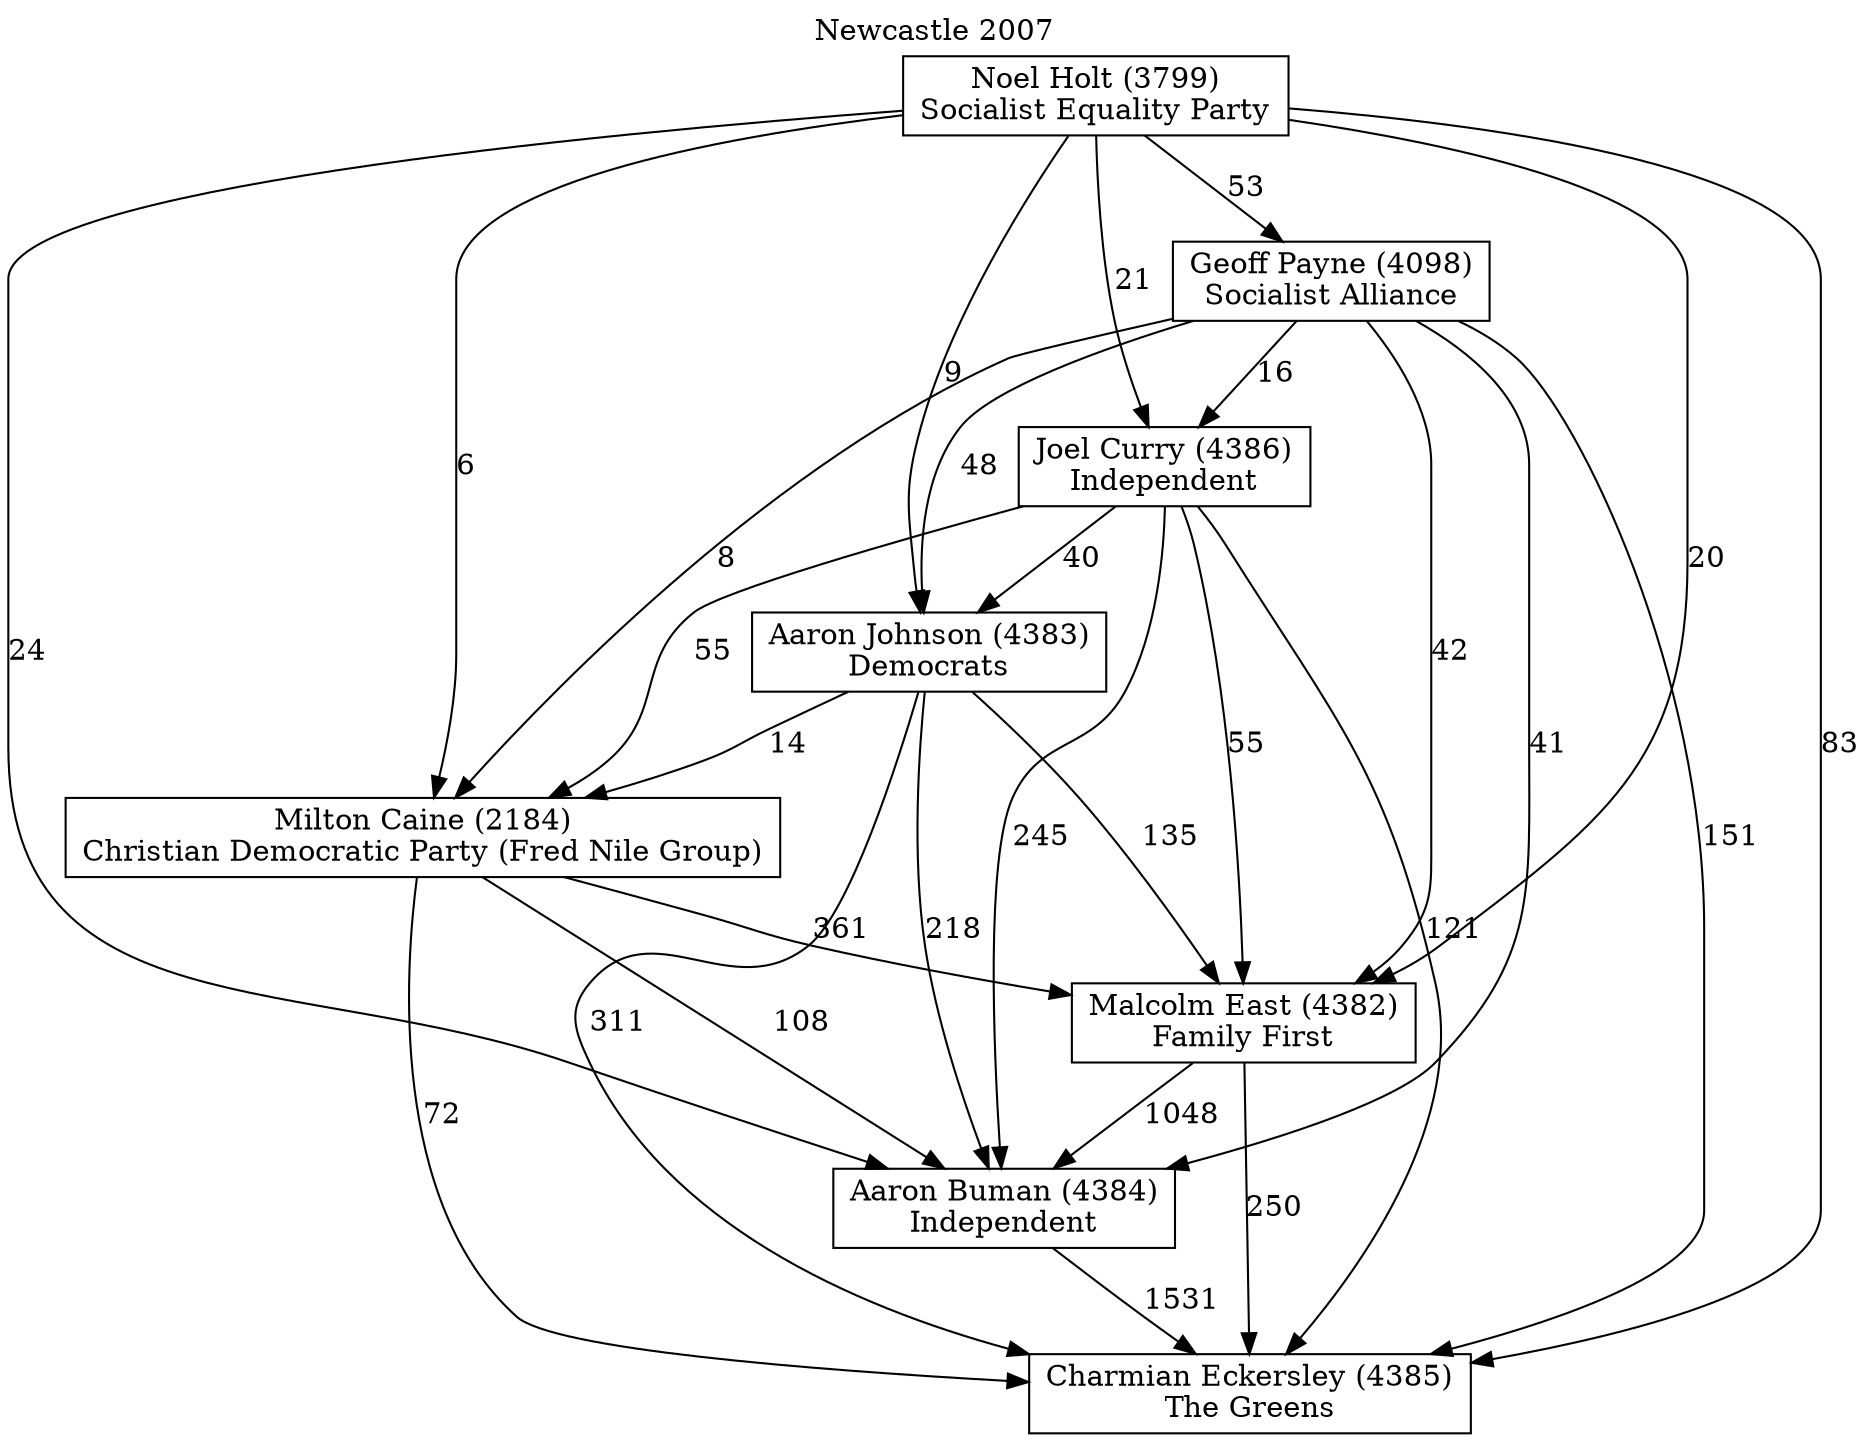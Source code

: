 // House preference flow
digraph "Charmian Eckersley (4385)_Newcastle_2007" {
	graph [label="Newcastle 2007" labelloc=t mclimit=10]
	node [shape=box]
	"Charmian Eckersley (4385)" [label="Charmian Eckersley (4385)
The Greens"]
	"Aaron Buman (4384)" [label="Aaron Buman (4384)
Independent"]
	"Malcolm East (4382)" [label="Malcolm East (4382)
Family First"]
	"Milton Caine (2184)" [label="Milton Caine (2184)
Christian Democratic Party (Fred Nile Group)"]
	"Aaron Johnson (4383)" [label="Aaron Johnson (4383)
Democrats"]
	"Joel Curry (4386)" [label="Joel Curry (4386)
Independent"]
	"Geoff Payne (4098)" [label="Geoff Payne (4098)
Socialist Alliance"]
	"Noel Holt (3799)" [label="Noel Holt (3799)
Socialist Equality Party"]
	"Charmian Eckersley (4385)" [label="Charmian Eckersley (4385)
The Greens"]
	"Malcolm East (4382)" [label="Malcolm East (4382)
Family First"]
	"Milton Caine (2184)" [label="Milton Caine (2184)
Christian Democratic Party (Fred Nile Group)"]
	"Aaron Johnson (4383)" [label="Aaron Johnson (4383)
Democrats"]
	"Joel Curry (4386)" [label="Joel Curry (4386)
Independent"]
	"Geoff Payne (4098)" [label="Geoff Payne (4098)
Socialist Alliance"]
	"Noel Holt (3799)" [label="Noel Holt (3799)
Socialist Equality Party"]
	"Charmian Eckersley (4385)" [label="Charmian Eckersley (4385)
The Greens"]
	"Milton Caine (2184)" [label="Milton Caine (2184)
Christian Democratic Party (Fred Nile Group)"]
	"Aaron Johnson (4383)" [label="Aaron Johnson (4383)
Democrats"]
	"Joel Curry (4386)" [label="Joel Curry (4386)
Independent"]
	"Geoff Payne (4098)" [label="Geoff Payne (4098)
Socialist Alliance"]
	"Noel Holt (3799)" [label="Noel Holt (3799)
Socialist Equality Party"]
	"Charmian Eckersley (4385)" [label="Charmian Eckersley (4385)
The Greens"]
	"Aaron Johnson (4383)" [label="Aaron Johnson (4383)
Democrats"]
	"Joel Curry (4386)" [label="Joel Curry (4386)
Independent"]
	"Geoff Payne (4098)" [label="Geoff Payne (4098)
Socialist Alliance"]
	"Noel Holt (3799)" [label="Noel Holt (3799)
Socialist Equality Party"]
	"Charmian Eckersley (4385)" [label="Charmian Eckersley (4385)
The Greens"]
	"Joel Curry (4386)" [label="Joel Curry (4386)
Independent"]
	"Geoff Payne (4098)" [label="Geoff Payne (4098)
Socialist Alliance"]
	"Noel Holt (3799)" [label="Noel Holt (3799)
Socialist Equality Party"]
	"Charmian Eckersley (4385)" [label="Charmian Eckersley (4385)
The Greens"]
	"Geoff Payne (4098)" [label="Geoff Payne (4098)
Socialist Alliance"]
	"Noel Holt (3799)" [label="Noel Holt (3799)
Socialist Equality Party"]
	"Charmian Eckersley (4385)" [label="Charmian Eckersley (4385)
The Greens"]
	"Noel Holt (3799)" [label="Noel Holt (3799)
Socialist Equality Party"]
	"Noel Holt (3799)" [label="Noel Holt (3799)
Socialist Equality Party"]
	"Geoff Payne (4098)" [label="Geoff Payne (4098)
Socialist Alliance"]
	"Noel Holt (3799)" [label="Noel Holt (3799)
Socialist Equality Party"]
	"Noel Holt (3799)" [label="Noel Holt (3799)
Socialist Equality Party"]
	"Joel Curry (4386)" [label="Joel Curry (4386)
Independent"]
	"Geoff Payne (4098)" [label="Geoff Payne (4098)
Socialist Alliance"]
	"Noel Holt (3799)" [label="Noel Holt (3799)
Socialist Equality Party"]
	"Joel Curry (4386)" [label="Joel Curry (4386)
Independent"]
	"Noel Holt (3799)" [label="Noel Holt (3799)
Socialist Equality Party"]
	"Noel Holt (3799)" [label="Noel Holt (3799)
Socialist Equality Party"]
	"Geoff Payne (4098)" [label="Geoff Payne (4098)
Socialist Alliance"]
	"Noel Holt (3799)" [label="Noel Holt (3799)
Socialist Equality Party"]
	"Noel Holt (3799)" [label="Noel Holt (3799)
Socialist Equality Party"]
	"Aaron Johnson (4383)" [label="Aaron Johnson (4383)
Democrats"]
	"Joel Curry (4386)" [label="Joel Curry (4386)
Independent"]
	"Geoff Payne (4098)" [label="Geoff Payne (4098)
Socialist Alliance"]
	"Noel Holt (3799)" [label="Noel Holt (3799)
Socialist Equality Party"]
	"Aaron Johnson (4383)" [label="Aaron Johnson (4383)
Democrats"]
	"Geoff Payne (4098)" [label="Geoff Payne (4098)
Socialist Alliance"]
	"Noel Holt (3799)" [label="Noel Holt (3799)
Socialist Equality Party"]
	"Aaron Johnson (4383)" [label="Aaron Johnson (4383)
Democrats"]
	"Noel Holt (3799)" [label="Noel Holt (3799)
Socialist Equality Party"]
	"Noel Holt (3799)" [label="Noel Holt (3799)
Socialist Equality Party"]
	"Geoff Payne (4098)" [label="Geoff Payne (4098)
Socialist Alliance"]
	"Noel Holt (3799)" [label="Noel Holt (3799)
Socialist Equality Party"]
	"Noel Holt (3799)" [label="Noel Holt (3799)
Socialist Equality Party"]
	"Joel Curry (4386)" [label="Joel Curry (4386)
Independent"]
	"Geoff Payne (4098)" [label="Geoff Payne (4098)
Socialist Alliance"]
	"Noel Holt (3799)" [label="Noel Holt (3799)
Socialist Equality Party"]
	"Joel Curry (4386)" [label="Joel Curry (4386)
Independent"]
	"Noel Holt (3799)" [label="Noel Holt (3799)
Socialist Equality Party"]
	"Noel Holt (3799)" [label="Noel Holt (3799)
Socialist Equality Party"]
	"Geoff Payne (4098)" [label="Geoff Payne (4098)
Socialist Alliance"]
	"Noel Holt (3799)" [label="Noel Holt (3799)
Socialist Equality Party"]
	"Noel Holt (3799)" [label="Noel Holt (3799)
Socialist Equality Party"]
	"Milton Caine (2184)" [label="Milton Caine (2184)
Christian Democratic Party (Fred Nile Group)"]
	"Aaron Johnson (4383)" [label="Aaron Johnson (4383)
Democrats"]
	"Joel Curry (4386)" [label="Joel Curry (4386)
Independent"]
	"Geoff Payne (4098)" [label="Geoff Payne (4098)
Socialist Alliance"]
	"Noel Holt (3799)" [label="Noel Holt (3799)
Socialist Equality Party"]
	"Milton Caine (2184)" [label="Milton Caine (2184)
Christian Democratic Party (Fred Nile Group)"]
	"Joel Curry (4386)" [label="Joel Curry (4386)
Independent"]
	"Geoff Payne (4098)" [label="Geoff Payne (4098)
Socialist Alliance"]
	"Noel Holt (3799)" [label="Noel Holt (3799)
Socialist Equality Party"]
	"Milton Caine (2184)" [label="Milton Caine (2184)
Christian Democratic Party (Fred Nile Group)"]
	"Geoff Payne (4098)" [label="Geoff Payne (4098)
Socialist Alliance"]
	"Noel Holt (3799)" [label="Noel Holt (3799)
Socialist Equality Party"]
	"Milton Caine (2184)" [label="Milton Caine (2184)
Christian Democratic Party (Fred Nile Group)"]
	"Noel Holt (3799)" [label="Noel Holt (3799)
Socialist Equality Party"]
	"Noel Holt (3799)" [label="Noel Holt (3799)
Socialist Equality Party"]
	"Geoff Payne (4098)" [label="Geoff Payne (4098)
Socialist Alliance"]
	"Noel Holt (3799)" [label="Noel Holt (3799)
Socialist Equality Party"]
	"Noel Holt (3799)" [label="Noel Holt (3799)
Socialist Equality Party"]
	"Joel Curry (4386)" [label="Joel Curry (4386)
Independent"]
	"Geoff Payne (4098)" [label="Geoff Payne (4098)
Socialist Alliance"]
	"Noel Holt (3799)" [label="Noel Holt (3799)
Socialist Equality Party"]
	"Joel Curry (4386)" [label="Joel Curry (4386)
Independent"]
	"Noel Holt (3799)" [label="Noel Holt (3799)
Socialist Equality Party"]
	"Noel Holt (3799)" [label="Noel Holt (3799)
Socialist Equality Party"]
	"Geoff Payne (4098)" [label="Geoff Payne (4098)
Socialist Alliance"]
	"Noel Holt (3799)" [label="Noel Holt (3799)
Socialist Equality Party"]
	"Noel Holt (3799)" [label="Noel Holt (3799)
Socialist Equality Party"]
	"Aaron Johnson (4383)" [label="Aaron Johnson (4383)
Democrats"]
	"Joel Curry (4386)" [label="Joel Curry (4386)
Independent"]
	"Geoff Payne (4098)" [label="Geoff Payne (4098)
Socialist Alliance"]
	"Noel Holt (3799)" [label="Noel Holt (3799)
Socialist Equality Party"]
	"Aaron Johnson (4383)" [label="Aaron Johnson (4383)
Democrats"]
	"Geoff Payne (4098)" [label="Geoff Payne (4098)
Socialist Alliance"]
	"Noel Holt (3799)" [label="Noel Holt (3799)
Socialist Equality Party"]
	"Aaron Johnson (4383)" [label="Aaron Johnson (4383)
Democrats"]
	"Noel Holt (3799)" [label="Noel Holt (3799)
Socialist Equality Party"]
	"Noel Holt (3799)" [label="Noel Holt (3799)
Socialist Equality Party"]
	"Geoff Payne (4098)" [label="Geoff Payne (4098)
Socialist Alliance"]
	"Noel Holt (3799)" [label="Noel Holt (3799)
Socialist Equality Party"]
	"Noel Holt (3799)" [label="Noel Holt (3799)
Socialist Equality Party"]
	"Joel Curry (4386)" [label="Joel Curry (4386)
Independent"]
	"Geoff Payne (4098)" [label="Geoff Payne (4098)
Socialist Alliance"]
	"Noel Holt (3799)" [label="Noel Holt (3799)
Socialist Equality Party"]
	"Joel Curry (4386)" [label="Joel Curry (4386)
Independent"]
	"Noel Holt (3799)" [label="Noel Holt (3799)
Socialist Equality Party"]
	"Noel Holt (3799)" [label="Noel Holt (3799)
Socialist Equality Party"]
	"Geoff Payne (4098)" [label="Geoff Payne (4098)
Socialist Alliance"]
	"Noel Holt (3799)" [label="Noel Holt (3799)
Socialist Equality Party"]
	"Noel Holt (3799)" [label="Noel Holt (3799)
Socialist Equality Party"]
	"Malcolm East (4382)" [label="Malcolm East (4382)
Family First"]
	"Milton Caine (2184)" [label="Milton Caine (2184)
Christian Democratic Party (Fred Nile Group)"]
	"Aaron Johnson (4383)" [label="Aaron Johnson (4383)
Democrats"]
	"Joel Curry (4386)" [label="Joel Curry (4386)
Independent"]
	"Geoff Payne (4098)" [label="Geoff Payne (4098)
Socialist Alliance"]
	"Noel Holt (3799)" [label="Noel Holt (3799)
Socialist Equality Party"]
	"Malcolm East (4382)" [label="Malcolm East (4382)
Family First"]
	"Aaron Johnson (4383)" [label="Aaron Johnson (4383)
Democrats"]
	"Joel Curry (4386)" [label="Joel Curry (4386)
Independent"]
	"Geoff Payne (4098)" [label="Geoff Payne (4098)
Socialist Alliance"]
	"Noel Holt (3799)" [label="Noel Holt (3799)
Socialist Equality Party"]
	"Malcolm East (4382)" [label="Malcolm East (4382)
Family First"]
	"Joel Curry (4386)" [label="Joel Curry (4386)
Independent"]
	"Geoff Payne (4098)" [label="Geoff Payne (4098)
Socialist Alliance"]
	"Noel Holt (3799)" [label="Noel Holt (3799)
Socialist Equality Party"]
	"Malcolm East (4382)" [label="Malcolm East (4382)
Family First"]
	"Geoff Payne (4098)" [label="Geoff Payne (4098)
Socialist Alliance"]
	"Noel Holt (3799)" [label="Noel Holt (3799)
Socialist Equality Party"]
	"Malcolm East (4382)" [label="Malcolm East (4382)
Family First"]
	"Noel Holt (3799)" [label="Noel Holt (3799)
Socialist Equality Party"]
	"Noel Holt (3799)" [label="Noel Holt (3799)
Socialist Equality Party"]
	"Geoff Payne (4098)" [label="Geoff Payne (4098)
Socialist Alliance"]
	"Noel Holt (3799)" [label="Noel Holt (3799)
Socialist Equality Party"]
	"Noel Holt (3799)" [label="Noel Holt (3799)
Socialist Equality Party"]
	"Joel Curry (4386)" [label="Joel Curry (4386)
Independent"]
	"Geoff Payne (4098)" [label="Geoff Payne (4098)
Socialist Alliance"]
	"Noel Holt (3799)" [label="Noel Holt (3799)
Socialist Equality Party"]
	"Joel Curry (4386)" [label="Joel Curry (4386)
Independent"]
	"Noel Holt (3799)" [label="Noel Holt (3799)
Socialist Equality Party"]
	"Noel Holt (3799)" [label="Noel Holt (3799)
Socialist Equality Party"]
	"Geoff Payne (4098)" [label="Geoff Payne (4098)
Socialist Alliance"]
	"Noel Holt (3799)" [label="Noel Holt (3799)
Socialist Equality Party"]
	"Noel Holt (3799)" [label="Noel Holt (3799)
Socialist Equality Party"]
	"Aaron Johnson (4383)" [label="Aaron Johnson (4383)
Democrats"]
	"Joel Curry (4386)" [label="Joel Curry (4386)
Independent"]
	"Geoff Payne (4098)" [label="Geoff Payne (4098)
Socialist Alliance"]
	"Noel Holt (3799)" [label="Noel Holt (3799)
Socialist Equality Party"]
	"Aaron Johnson (4383)" [label="Aaron Johnson (4383)
Democrats"]
	"Geoff Payne (4098)" [label="Geoff Payne (4098)
Socialist Alliance"]
	"Noel Holt (3799)" [label="Noel Holt (3799)
Socialist Equality Party"]
	"Aaron Johnson (4383)" [label="Aaron Johnson (4383)
Democrats"]
	"Noel Holt (3799)" [label="Noel Holt (3799)
Socialist Equality Party"]
	"Noel Holt (3799)" [label="Noel Holt (3799)
Socialist Equality Party"]
	"Geoff Payne (4098)" [label="Geoff Payne (4098)
Socialist Alliance"]
	"Noel Holt (3799)" [label="Noel Holt (3799)
Socialist Equality Party"]
	"Noel Holt (3799)" [label="Noel Holt (3799)
Socialist Equality Party"]
	"Joel Curry (4386)" [label="Joel Curry (4386)
Independent"]
	"Geoff Payne (4098)" [label="Geoff Payne (4098)
Socialist Alliance"]
	"Noel Holt (3799)" [label="Noel Holt (3799)
Socialist Equality Party"]
	"Joel Curry (4386)" [label="Joel Curry (4386)
Independent"]
	"Noel Holt (3799)" [label="Noel Holt (3799)
Socialist Equality Party"]
	"Noel Holt (3799)" [label="Noel Holt (3799)
Socialist Equality Party"]
	"Geoff Payne (4098)" [label="Geoff Payne (4098)
Socialist Alliance"]
	"Noel Holt (3799)" [label="Noel Holt (3799)
Socialist Equality Party"]
	"Noel Holt (3799)" [label="Noel Holt (3799)
Socialist Equality Party"]
	"Milton Caine (2184)" [label="Milton Caine (2184)
Christian Democratic Party (Fred Nile Group)"]
	"Aaron Johnson (4383)" [label="Aaron Johnson (4383)
Democrats"]
	"Joel Curry (4386)" [label="Joel Curry (4386)
Independent"]
	"Geoff Payne (4098)" [label="Geoff Payne (4098)
Socialist Alliance"]
	"Noel Holt (3799)" [label="Noel Holt (3799)
Socialist Equality Party"]
	"Milton Caine (2184)" [label="Milton Caine (2184)
Christian Democratic Party (Fred Nile Group)"]
	"Joel Curry (4386)" [label="Joel Curry (4386)
Independent"]
	"Geoff Payne (4098)" [label="Geoff Payne (4098)
Socialist Alliance"]
	"Noel Holt (3799)" [label="Noel Holt (3799)
Socialist Equality Party"]
	"Milton Caine (2184)" [label="Milton Caine (2184)
Christian Democratic Party (Fred Nile Group)"]
	"Geoff Payne (4098)" [label="Geoff Payne (4098)
Socialist Alliance"]
	"Noel Holt (3799)" [label="Noel Holt (3799)
Socialist Equality Party"]
	"Milton Caine (2184)" [label="Milton Caine (2184)
Christian Democratic Party (Fred Nile Group)"]
	"Noel Holt (3799)" [label="Noel Holt (3799)
Socialist Equality Party"]
	"Noel Holt (3799)" [label="Noel Holt (3799)
Socialist Equality Party"]
	"Geoff Payne (4098)" [label="Geoff Payne (4098)
Socialist Alliance"]
	"Noel Holt (3799)" [label="Noel Holt (3799)
Socialist Equality Party"]
	"Noel Holt (3799)" [label="Noel Holt (3799)
Socialist Equality Party"]
	"Joel Curry (4386)" [label="Joel Curry (4386)
Independent"]
	"Geoff Payne (4098)" [label="Geoff Payne (4098)
Socialist Alliance"]
	"Noel Holt (3799)" [label="Noel Holt (3799)
Socialist Equality Party"]
	"Joel Curry (4386)" [label="Joel Curry (4386)
Independent"]
	"Noel Holt (3799)" [label="Noel Holt (3799)
Socialist Equality Party"]
	"Noel Holt (3799)" [label="Noel Holt (3799)
Socialist Equality Party"]
	"Geoff Payne (4098)" [label="Geoff Payne (4098)
Socialist Alliance"]
	"Noel Holt (3799)" [label="Noel Holt (3799)
Socialist Equality Party"]
	"Noel Holt (3799)" [label="Noel Holt (3799)
Socialist Equality Party"]
	"Aaron Johnson (4383)" [label="Aaron Johnson (4383)
Democrats"]
	"Joel Curry (4386)" [label="Joel Curry (4386)
Independent"]
	"Geoff Payne (4098)" [label="Geoff Payne (4098)
Socialist Alliance"]
	"Noel Holt (3799)" [label="Noel Holt (3799)
Socialist Equality Party"]
	"Aaron Johnson (4383)" [label="Aaron Johnson (4383)
Democrats"]
	"Geoff Payne (4098)" [label="Geoff Payne (4098)
Socialist Alliance"]
	"Noel Holt (3799)" [label="Noel Holt (3799)
Socialist Equality Party"]
	"Aaron Johnson (4383)" [label="Aaron Johnson (4383)
Democrats"]
	"Noel Holt (3799)" [label="Noel Holt (3799)
Socialist Equality Party"]
	"Noel Holt (3799)" [label="Noel Holt (3799)
Socialist Equality Party"]
	"Geoff Payne (4098)" [label="Geoff Payne (4098)
Socialist Alliance"]
	"Noel Holt (3799)" [label="Noel Holt (3799)
Socialist Equality Party"]
	"Noel Holt (3799)" [label="Noel Holt (3799)
Socialist Equality Party"]
	"Joel Curry (4386)" [label="Joel Curry (4386)
Independent"]
	"Geoff Payne (4098)" [label="Geoff Payne (4098)
Socialist Alliance"]
	"Noel Holt (3799)" [label="Noel Holt (3799)
Socialist Equality Party"]
	"Joel Curry (4386)" [label="Joel Curry (4386)
Independent"]
	"Noel Holt (3799)" [label="Noel Holt (3799)
Socialist Equality Party"]
	"Noel Holt (3799)" [label="Noel Holt (3799)
Socialist Equality Party"]
	"Geoff Payne (4098)" [label="Geoff Payne (4098)
Socialist Alliance"]
	"Noel Holt (3799)" [label="Noel Holt (3799)
Socialist Equality Party"]
	"Noel Holt (3799)" [label="Noel Holt (3799)
Socialist Equality Party"]
	"Aaron Buman (4384)" [label="Aaron Buman (4384)
Independent"]
	"Malcolm East (4382)" [label="Malcolm East (4382)
Family First"]
	"Milton Caine (2184)" [label="Milton Caine (2184)
Christian Democratic Party (Fred Nile Group)"]
	"Aaron Johnson (4383)" [label="Aaron Johnson (4383)
Democrats"]
	"Joel Curry (4386)" [label="Joel Curry (4386)
Independent"]
	"Geoff Payne (4098)" [label="Geoff Payne (4098)
Socialist Alliance"]
	"Noel Holt (3799)" [label="Noel Holt (3799)
Socialist Equality Party"]
	"Aaron Buman (4384)" [label="Aaron Buman (4384)
Independent"]
	"Milton Caine (2184)" [label="Milton Caine (2184)
Christian Democratic Party (Fred Nile Group)"]
	"Aaron Johnson (4383)" [label="Aaron Johnson (4383)
Democrats"]
	"Joel Curry (4386)" [label="Joel Curry (4386)
Independent"]
	"Geoff Payne (4098)" [label="Geoff Payne (4098)
Socialist Alliance"]
	"Noel Holt (3799)" [label="Noel Holt (3799)
Socialist Equality Party"]
	"Aaron Buman (4384)" [label="Aaron Buman (4384)
Independent"]
	"Aaron Johnson (4383)" [label="Aaron Johnson (4383)
Democrats"]
	"Joel Curry (4386)" [label="Joel Curry (4386)
Independent"]
	"Geoff Payne (4098)" [label="Geoff Payne (4098)
Socialist Alliance"]
	"Noel Holt (3799)" [label="Noel Holt (3799)
Socialist Equality Party"]
	"Aaron Buman (4384)" [label="Aaron Buman (4384)
Independent"]
	"Joel Curry (4386)" [label="Joel Curry (4386)
Independent"]
	"Geoff Payne (4098)" [label="Geoff Payne (4098)
Socialist Alliance"]
	"Noel Holt (3799)" [label="Noel Holt (3799)
Socialist Equality Party"]
	"Aaron Buman (4384)" [label="Aaron Buman (4384)
Independent"]
	"Geoff Payne (4098)" [label="Geoff Payne (4098)
Socialist Alliance"]
	"Noel Holt (3799)" [label="Noel Holt (3799)
Socialist Equality Party"]
	"Aaron Buman (4384)" [label="Aaron Buman (4384)
Independent"]
	"Noel Holt (3799)" [label="Noel Holt (3799)
Socialist Equality Party"]
	"Noel Holt (3799)" [label="Noel Holt (3799)
Socialist Equality Party"]
	"Geoff Payne (4098)" [label="Geoff Payne (4098)
Socialist Alliance"]
	"Noel Holt (3799)" [label="Noel Holt (3799)
Socialist Equality Party"]
	"Noel Holt (3799)" [label="Noel Holt (3799)
Socialist Equality Party"]
	"Joel Curry (4386)" [label="Joel Curry (4386)
Independent"]
	"Geoff Payne (4098)" [label="Geoff Payne (4098)
Socialist Alliance"]
	"Noel Holt (3799)" [label="Noel Holt (3799)
Socialist Equality Party"]
	"Joel Curry (4386)" [label="Joel Curry (4386)
Independent"]
	"Noel Holt (3799)" [label="Noel Holt (3799)
Socialist Equality Party"]
	"Noel Holt (3799)" [label="Noel Holt (3799)
Socialist Equality Party"]
	"Geoff Payne (4098)" [label="Geoff Payne (4098)
Socialist Alliance"]
	"Noel Holt (3799)" [label="Noel Holt (3799)
Socialist Equality Party"]
	"Noel Holt (3799)" [label="Noel Holt (3799)
Socialist Equality Party"]
	"Aaron Johnson (4383)" [label="Aaron Johnson (4383)
Democrats"]
	"Joel Curry (4386)" [label="Joel Curry (4386)
Independent"]
	"Geoff Payne (4098)" [label="Geoff Payne (4098)
Socialist Alliance"]
	"Noel Holt (3799)" [label="Noel Holt (3799)
Socialist Equality Party"]
	"Aaron Johnson (4383)" [label="Aaron Johnson (4383)
Democrats"]
	"Geoff Payne (4098)" [label="Geoff Payne (4098)
Socialist Alliance"]
	"Noel Holt (3799)" [label="Noel Holt (3799)
Socialist Equality Party"]
	"Aaron Johnson (4383)" [label="Aaron Johnson (4383)
Democrats"]
	"Noel Holt (3799)" [label="Noel Holt (3799)
Socialist Equality Party"]
	"Noel Holt (3799)" [label="Noel Holt (3799)
Socialist Equality Party"]
	"Geoff Payne (4098)" [label="Geoff Payne (4098)
Socialist Alliance"]
	"Noel Holt (3799)" [label="Noel Holt (3799)
Socialist Equality Party"]
	"Noel Holt (3799)" [label="Noel Holt (3799)
Socialist Equality Party"]
	"Joel Curry (4386)" [label="Joel Curry (4386)
Independent"]
	"Geoff Payne (4098)" [label="Geoff Payne (4098)
Socialist Alliance"]
	"Noel Holt (3799)" [label="Noel Holt (3799)
Socialist Equality Party"]
	"Joel Curry (4386)" [label="Joel Curry (4386)
Independent"]
	"Noel Holt (3799)" [label="Noel Holt (3799)
Socialist Equality Party"]
	"Noel Holt (3799)" [label="Noel Holt (3799)
Socialist Equality Party"]
	"Geoff Payne (4098)" [label="Geoff Payne (4098)
Socialist Alliance"]
	"Noel Holt (3799)" [label="Noel Holt (3799)
Socialist Equality Party"]
	"Noel Holt (3799)" [label="Noel Holt (3799)
Socialist Equality Party"]
	"Milton Caine (2184)" [label="Milton Caine (2184)
Christian Democratic Party (Fred Nile Group)"]
	"Aaron Johnson (4383)" [label="Aaron Johnson (4383)
Democrats"]
	"Joel Curry (4386)" [label="Joel Curry (4386)
Independent"]
	"Geoff Payne (4098)" [label="Geoff Payne (4098)
Socialist Alliance"]
	"Noel Holt (3799)" [label="Noel Holt (3799)
Socialist Equality Party"]
	"Milton Caine (2184)" [label="Milton Caine (2184)
Christian Democratic Party (Fred Nile Group)"]
	"Joel Curry (4386)" [label="Joel Curry (4386)
Independent"]
	"Geoff Payne (4098)" [label="Geoff Payne (4098)
Socialist Alliance"]
	"Noel Holt (3799)" [label="Noel Holt (3799)
Socialist Equality Party"]
	"Milton Caine (2184)" [label="Milton Caine (2184)
Christian Democratic Party (Fred Nile Group)"]
	"Geoff Payne (4098)" [label="Geoff Payne (4098)
Socialist Alliance"]
	"Noel Holt (3799)" [label="Noel Holt (3799)
Socialist Equality Party"]
	"Milton Caine (2184)" [label="Milton Caine (2184)
Christian Democratic Party (Fred Nile Group)"]
	"Noel Holt (3799)" [label="Noel Holt (3799)
Socialist Equality Party"]
	"Noel Holt (3799)" [label="Noel Holt (3799)
Socialist Equality Party"]
	"Geoff Payne (4098)" [label="Geoff Payne (4098)
Socialist Alliance"]
	"Noel Holt (3799)" [label="Noel Holt (3799)
Socialist Equality Party"]
	"Noel Holt (3799)" [label="Noel Holt (3799)
Socialist Equality Party"]
	"Joel Curry (4386)" [label="Joel Curry (4386)
Independent"]
	"Geoff Payne (4098)" [label="Geoff Payne (4098)
Socialist Alliance"]
	"Noel Holt (3799)" [label="Noel Holt (3799)
Socialist Equality Party"]
	"Joel Curry (4386)" [label="Joel Curry (4386)
Independent"]
	"Noel Holt (3799)" [label="Noel Holt (3799)
Socialist Equality Party"]
	"Noel Holt (3799)" [label="Noel Holt (3799)
Socialist Equality Party"]
	"Geoff Payne (4098)" [label="Geoff Payne (4098)
Socialist Alliance"]
	"Noel Holt (3799)" [label="Noel Holt (3799)
Socialist Equality Party"]
	"Noel Holt (3799)" [label="Noel Holt (3799)
Socialist Equality Party"]
	"Aaron Johnson (4383)" [label="Aaron Johnson (4383)
Democrats"]
	"Joel Curry (4386)" [label="Joel Curry (4386)
Independent"]
	"Geoff Payne (4098)" [label="Geoff Payne (4098)
Socialist Alliance"]
	"Noel Holt (3799)" [label="Noel Holt (3799)
Socialist Equality Party"]
	"Aaron Johnson (4383)" [label="Aaron Johnson (4383)
Democrats"]
	"Geoff Payne (4098)" [label="Geoff Payne (4098)
Socialist Alliance"]
	"Noel Holt (3799)" [label="Noel Holt (3799)
Socialist Equality Party"]
	"Aaron Johnson (4383)" [label="Aaron Johnson (4383)
Democrats"]
	"Noel Holt (3799)" [label="Noel Holt (3799)
Socialist Equality Party"]
	"Noel Holt (3799)" [label="Noel Holt (3799)
Socialist Equality Party"]
	"Geoff Payne (4098)" [label="Geoff Payne (4098)
Socialist Alliance"]
	"Noel Holt (3799)" [label="Noel Holt (3799)
Socialist Equality Party"]
	"Noel Holt (3799)" [label="Noel Holt (3799)
Socialist Equality Party"]
	"Joel Curry (4386)" [label="Joel Curry (4386)
Independent"]
	"Geoff Payne (4098)" [label="Geoff Payne (4098)
Socialist Alliance"]
	"Noel Holt (3799)" [label="Noel Holt (3799)
Socialist Equality Party"]
	"Joel Curry (4386)" [label="Joel Curry (4386)
Independent"]
	"Noel Holt (3799)" [label="Noel Holt (3799)
Socialist Equality Party"]
	"Noel Holt (3799)" [label="Noel Holt (3799)
Socialist Equality Party"]
	"Geoff Payne (4098)" [label="Geoff Payne (4098)
Socialist Alliance"]
	"Noel Holt (3799)" [label="Noel Holt (3799)
Socialist Equality Party"]
	"Noel Holt (3799)" [label="Noel Holt (3799)
Socialist Equality Party"]
	"Malcolm East (4382)" [label="Malcolm East (4382)
Family First"]
	"Milton Caine (2184)" [label="Milton Caine (2184)
Christian Democratic Party (Fred Nile Group)"]
	"Aaron Johnson (4383)" [label="Aaron Johnson (4383)
Democrats"]
	"Joel Curry (4386)" [label="Joel Curry (4386)
Independent"]
	"Geoff Payne (4098)" [label="Geoff Payne (4098)
Socialist Alliance"]
	"Noel Holt (3799)" [label="Noel Holt (3799)
Socialist Equality Party"]
	"Malcolm East (4382)" [label="Malcolm East (4382)
Family First"]
	"Aaron Johnson (4383)" [label="Aaron Johnson (4383)
Democrats"]
	"Joel Curry (4386)" [label="Joel Curry (4386)
Independent"]
	"Geoff Payne (4098)" [label="Geoff Payne (4098)
Socialist Alliance"]
	"Noel Holt (3799)" [label="Noel Holt (3799)
Socialist Equality Party"]
	"Malcolm East (4382)" [label="Malcolm East (4382)
Family First"]
	"Joel Curry (4386)" [label="Joel Curry (4386)
Independent"]
	"Geoff Payne (4098)" [label="Geoff Payne (4098)
Socialist Alliance"]
	"Noel Holt (3799)" [label="Noel Holt (3799)
Socialist Equality Party"]
	"Malcolm East (4382)" [label="Malcolm East (4382)
Family First"]
	"Geoff Payne (4098)" [label="Geoff Payne (4098)
Socialist Alliance"]
	"Noel Holt (3799)" [label="Noel Holt (3799)
Socialist Equality Party"]
	"Malcolm East (4382)" [label="Malcolm East (4382)
Family First"]
	"Noel Holt (3799)" [label="Noel Holt (3799)
Socialist Equality Party"]
	"Noel Holt (3799)" [label="Noel Holt (3799)
Socialist Equality Party"]
	"Geoff Payne (4098)" [label="Geoff Payne (4098)
Socialist Alliance"]
	"Noel Holt (3799)" [label="Noel Holt (3799)
Socialist Equality Party"]
	"Noel Holt (3799)" [label="Noel Holt (3799)
Socialist Equality Party"]
	"Joel Curry (4386)" [label="Joel Curry (4386)
Independent"]
	"Geoff Payne (4098)" [label="Geoff Payne (4098)
Socialist Alliance"]
	"Noel Holt (3799)" [label="Noel Holt (3799)
Socialist Equality Party"]
	"Joel Curry (4386)" [label="Joel Curry (4386)
Independent"]
	"Noel Holt (3799)" [label="Noel Holt (3799)
Socialist Equality Party"]
	"Noel Holt (3799)" [label="Noel Holt (3799)
Socialist Equality Party"]
	"Geoff Payne (4098)" [label="Geoff Payne (4098)
Socialist Alliance"]
	"Noel Holt (3799)" [label="Noel Holt (3799)
Socialist Equality Party"]
	"Noel Holt (3799)" [label="Noel Holt (3799)
Socialist Equality Party"]
	"Aaron Johnson (4383)" [label="Aaron Johnson (4383)
Democrats"]
	"Joel Curry (4386)" [label="Joel Curry (4386)
Independent"]
	"Geoff Payne (4098)" [label="Geoff Payne (4098)
Socialist Alliance"]
	"Noel Holt (3799)" [label="Noel Holt (3799)
Socialist Equality Party"]
	"Aaron Johnson (4383)" [label="Aaron Johnson (4383)
Democrats"]
	"Geoff Payne (4098)" [label="Geoff Payne (4098)
Socialist Alliance"]
	"Noel Holt (3799)" [label="Noel Holt (3799)
Socialist Equality Party"]
	"Aaron Johnson (4383)" [label="Aaron Johnson (4383)
Democrats"]
	"Noel Holt (3799)" [label="Noel Holt (3799)
Socialist Equality Party"]
	"Noel Holt (3799)" [label="Noel Holt (3799)
Socialist Equality Party"]
	"Geoff Payne (4098)" [label="Geoff Payne (4098)
Socialist Alliance"]
	"Noel Holt (3799)" [label="Noel Holt (3799)
Socialist Equality Party"]
	"Noel Holt (3799)" [label="Noel Holt (3799)
Socialist Equality Party"]
	"Joel Curry (4386)" [label="Joel Curry (4386)
Independent"]
	"Geoff Payne (4098)" [label="Geoff Payne (4098)
Socialist Alliance"]
	"Noel Holt (3799)" [label="Noel Holt (3799)
Socialist Equality Party"]
	"Joel Curry (4386)" [label="Joel Curry (4386)
Independent"]
	"Noel Holt (3799)" [label="Noel Holt (3799)
Socialist Equality Party"]
	"Noel Holt (3799)" [label="Noel Holt (3799)
Socialist Equality Party"]
	"Geoff Payne (4098)" [label="Geoff Payne (4098)
Socialist Alliance"]
	"Noel Holt (3799)" [label="Noel Holt (3799)
Socialist Equality Party"]
	"Noel Holt (3799)" [label="Noel Holt (3799)
Socialist Equality Party"]
	"Milton Caine (2184)" [label="Milton Caine (2184)
Christian Democratic Party (Fred Nile Group)"]
	"Aaron Johnson (4383)" [label="Aaron Johnson (4383)
Democrats"]
	"Joel Curry (4386)" [label="Joel Curry (4386)
Independent"]
	"Geoff Payne (4098)" [label="Geoff Payne (4098)
Socialist Alliance"]
	"Noel Holt (3799)" [label="Noel Holt (3799)
Socialist Equality Party"]
	"Milton Caine (2184)" [label="Milton Caine (2184)
Christian Democratic Party (Fred Nile Group)"]
	"Joel Curry (4386)" [label="Joel Curry (4386)
Independent"]
	"Geoff Payne (4098)" [label="Geoff Payne (4098)
Socialist Alliance"]
	"Noel Holt (3799)" [label="Noel Holt (3799)
Socialist Equality Party"]
	"Milton Caine (2184)" [label="Milton Caine (2184)
Christian Democratic Party (Fred Nile Group)"]
	"Geoff Payne (4098)" [label="Geoff Payne (4098)
Socialist Alliance"]
	"Noel Holt (3799)" [label="Noel Holt (3799)
Socialist Equality Party"]
	"Milton Caine (2184)" [label="Milton Caine (2184)
Christian Democratic Party (Fred Nile Group)"]
	"Noel Holt (3799)" [label="Noel Holt (3799)
Socialist Equality Party"]
	"Noel Holt (3799)" [label="Noel Holt (3799)
Socialist Equality Party"]
	"Geoff Payne (4098)" [label="Geoff Payne (4098)
Socialist Alliance"]
	"Noel Holt (3799)" [label="Noel Holt (3799)
Socialist Equality Party"]
	"Noel Holt (3799)" [label="Noel Holt (3799)
Socialist Equality Party"]
	"Joel Curry (4386)" [label="Joel Curry (4386)
Independent"]
	"Geoff Payne (4098)" [label="Geoff Payne (4098)
Socialist Alliance"]
	"Noel Holt (3799)" [label="Noel Holt (3799)
Socialist Equality Party"]
	"Joel Curry (4386)" [label="Joel Curry (4386)
Independent"]
	"Noel Holt (3799)" [label="Noel Holt (3799)
Socialist Equality Party"]
	"Noel Holt (3799)" [label="Noel Holt (3799)
Socialist Equality Party"]
	"Geoff Payne (4098)" [label="Geoff Payne (4098)
Socialist Alliance"]
	"Noel Holt (3799)" [label="Noel Holt (3799)
Socialist Equality Party"]
	"Noel Holt (3799)" [label="Noel Holt (3799)
Socialist Equality Party"]
	"Aaron Johnson (4383)" [label="Aaron Johnson (4383)
Democrats"]
	"Joel Curry (4386)" [label="Joel Curry (4386)
Independent"]
	"Geoff Payne (4098)" [label="Geoff Payne (4098)
Socialist Alliance"]
	"Noel Holt (3799)" [label="Noel Holt (3799)
Socialist Equality Party"]
	"Aaron Johnson (4383)" [label="Aaron Johnson (4383)
Democrats"]
	"Geoff Payne (4098)" [label="Geoff Payne (4098)
Socialist Alliance"]
	"Noel Holt (3799)" [label="Noel Holt (3799)
Socialist Equality Party"]
	"Aaron Johnson (4383)" [label="Aaron Johnson (4383)
Democrats"]
	"Noel Holt (3799)" [label="Noel Holt (3799)
Socialist Equality Party"]
	"Noel Holt (3799)" [label="Noel Holt (3799)
Socialist Equality Party"]
	"Geoff Payne (4098)" [label="Geoff Payne (4098)
Socialist Alliance"]
	"Noel Holt (3799)" [label="Noel Holt (3799)
Socialist Equality Party"]
	"Noel Holt (3799)" [label="Noel Holt (3799)
Socialist Equality Party"]
	"Joel Curry (4386)" [label="Joel Curry (4386)
Independent"]
	"Geoff Payne (4098)" [label="Geoff Payne (4098)
Socialist Alliance"]
	"Noel Holt (3799)" [label="Noel Holt (3799)
Socialist Equality Party"]
	"Joel Curry (4386)" [label="Joel Curry (4386)
Independent"]
	"Noel Holt (3799)" [label="Noel Holt (3799)
Socialist Equality Party"]
	"Noel Holt (3799)" [label="Noel Holt (3799)
Socialist Equality Party"]
	"Geoff Payne (4098)" [label="Geoff Payne (4098)
Socialist Alliance"]
	"Noel Holt (3799)" [label="Noel Holt (3799)
Socialist Equality Party"]
	"Noel Holt (3799)" [label="Noel Holt (3799)
Socialist Equality Party"]
	"Aaron Buman (4384)" -> "Charmian Eckersley (4385)" [label=1531]
	"Malcolm East (4382)" -> "Aaron Buman (4384)" [label=1048]
	"Milton Caine (2184)" -> "Malcolm East (4382)" [label=361]
	"Aaron Johnson (4383)" -> "Milton Caine (2184)" [label=14]
	"Joel Curry (4386)" -> "Aaron Johnson (4383)" [label=40]
	"Geoff Payne (4098)" -> "Joel Curry (4386)" [label=16]
	"Noel Holt (3799)" -> "Geoff Payne (4098)" [label=53]
	"Malcolm East (4382)" -> "Charmian Eckersley (4385)" [label=250]
	"Milton Caine (2184)" -> "Charmian Eckersley (4385)" [label=72]
	"Aaron Johnson (4383)" -> "Charmian Eckersley (4385)" [label=311]
	"Joel Curry (4386)" -> "Charmian Eckersley (4385)" [label=121]
	"Geoff Payne (4098)" -> "Charmian Eckersley (4385)" [label=151]
	"Noel Holt (3799)" -> "Charmian Eckersley (4385)" [label=83]
	"Noel Holt (3799)" -> "Joel Curry (4386)" [label=21]
	"Geoff Payne (4098)" -> "Aaron Johnson (4383)" [label=48]
	"Noel Holt (3799)" -> "Aaron Johnson (4383)" [label=9]
	"Joel Curry (4386)" -> "Milton Caine (2184)" [label=55]
	"Geoff Payne (4098)" -> "Milton Caine (2184)" [label=8]
	"Noel Holt (3799)" -> "Milton Caine (2184)" [label=6]
	"Aaron Johnson (4383)" -> "Malcolm East (4382)" [label=135]
	"Joel Curry (4386)" -> "Malcolm East (4382)" [label=55]
	"Geoff Payne (4098)" -> "Malcolm East (4382)" [label=42]
	"Noel Holt (3799)" -> "Malcolm East (4382)" [label=20]
	"Milton Caine (2184)" -> "Aaron Buman (4384)" [label=108]
	"Aaron Johnson (4383)" -> "Aaron Buman (4384)" [label=218]
	"Joel Curry (4386)" -> "Aaron Buman (4384)" [label=245]
	"Geoff Payne (4098)" -> "Aaron Buman (4384)" [label=41]
	"Noel Holt (3799)" -> "Aaron Buman (4384)" [label=24]
}
